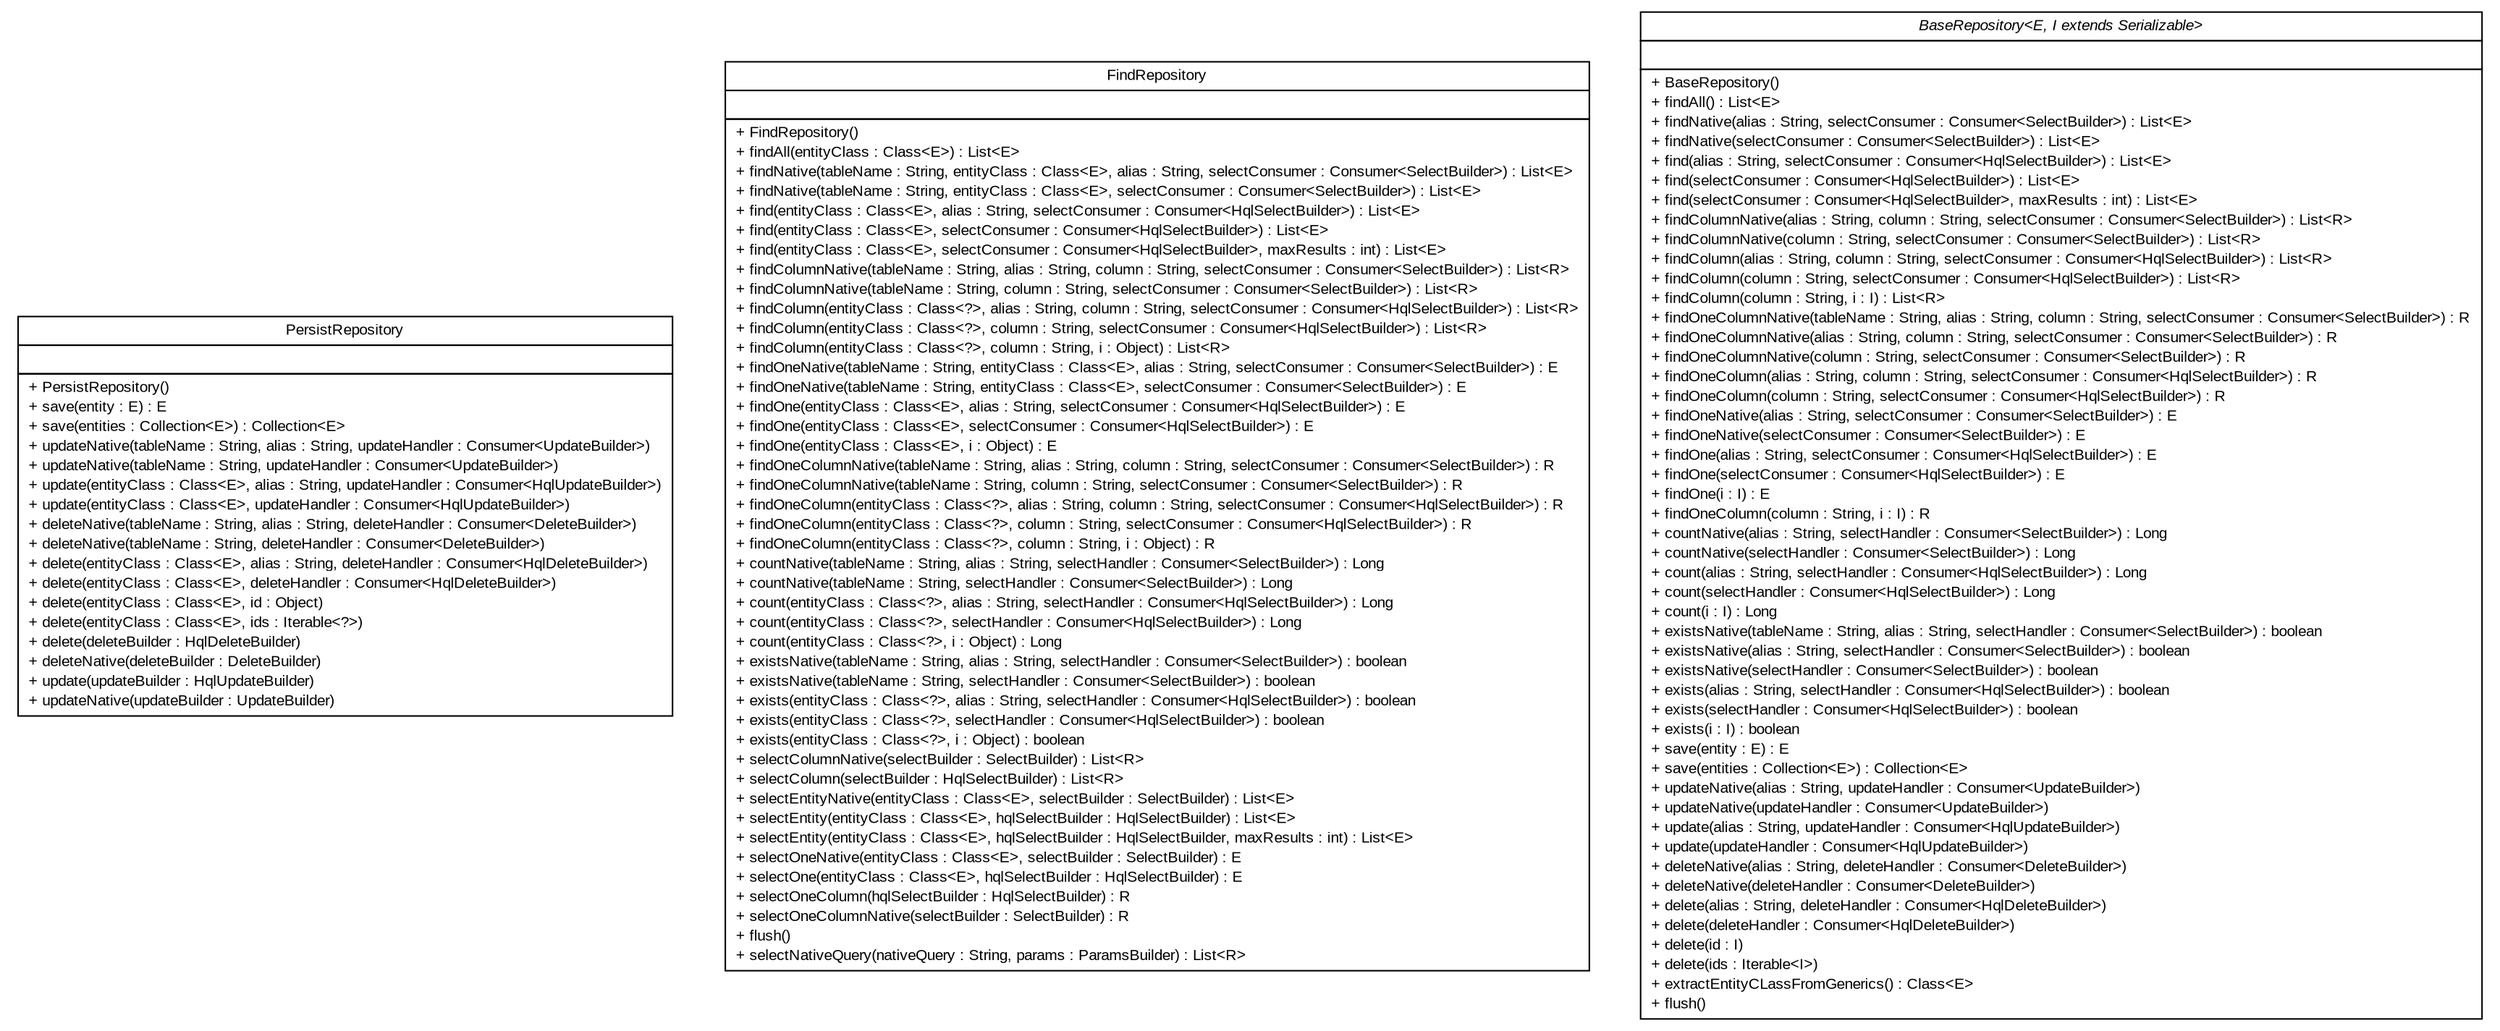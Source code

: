 #!/usr/local/bin/dot
#
# Class diagram 
# Generated by UMLGraph version R5_6 (http://www.umlgraph.org/)
#

digraph G {
	edge [fontname="arial",fontsize=10,labelfontname="arial",labelfontsize=10];
	node [fontname="arial",fontsize=10,shape=plaintext];
	nodesep=0.25;
	ranksep=0.5;
	// br.gov.to.sefaz.persistence.repository.PersistRepository
	c4981 [label=<<table title="br.gov.to.sefaz.persistence.repository.PersistRepository" border="0" cellborder="1" cellspacing="0" cellpadding="2" port="p" href="./PersistRepository.html">
		<tr><td><table border="0" cellspacing="0" cellpadding="1">
<tr><td align="center" balign="center"> PersistRepository </td></tr>
		</table></td></tr>
		<tr><td><table border="0" cellspacing="0" cellpadding="1">
<tr><td align="left" balign="left">  </td></tr>
		</table></td></tr>
		<tr><td><table border="0" cellspacing="0" cellpadding="1">
<tr><td align="left" balign="left"> + PersistRepository() </td></tr>
<tr><td align="left" balign="left"> + save(entity : E) : E </td></tr>
<tr><td align="left" balign="left"> + save(entities : Collection&lt;E&gt;) : Collection&lt;E&gt; </td></tr>
<tr><td align="left" balign="left"> + updateNative(tableName : String, alias : String, updateHandler : Consumer&lt;UpdateBuilder&gt;) </td></tr>
<tr><td align="left" balign="left"> + updateNative(tableName : String, updateHandler : Consumer&lt;UpdateBuilder&gt;) </td></tr>
<tr><td align="left" balign="left"> + update(entityClass : Class&lt;E&gt;, alias : String, updateHandler : Consumer&lt;HqlUpdateBuilder&gt;) </td></tr>
<tr><td align="left" balign="left"> + update(entityClass : Class&lt;E&gt;, updateHandler : Consumer&lt;HqlUpdateBuilder&gt;) </td></tr>
<tr><td align="left" balign="left"> + deleteNative(tableName : String, alias : String, deleteHandler : Consumer&lt;DeleteBuilder&gt;) </td></tr>
<tr><td align="left" balign="left"> + deleteNative(tableName : String, deleteHandler : Consumer&lt;DeleteBuilder&gt;) </td></tr>
<tr><td align="left" balign="left"> + delete(entityClass : Class&lt;E&gt;, alias : String, deleteHandler : Consumer&lt;HqlDeleteBuilder&gt;) </td></tr>
<tr><td align="left" balign="left"> + delete(entityClass : Class&lt;E&gt;, deleteHandler : Consumer&lt;HqlDeleteBuilder&gt;) </td></tr>
<tr><td align="left" balign="left"> + delete(entityClass : Class&lt;E&gt;, id : Object) </td></tr>
<tr><td align="left" balign="left"> + delete(entityClass : Class&lt;E&gt;, ids : Iterable&lt;?&gt;) </td></tr>
<tr><td align="left" balign="left"> + delete(deleteBuilder : HqlDeleteBuilder) </td></tr>
<tr><td align="left" balign="left"> + deleteNative(deleteBuilder : DeleteBuilder) </td></tr>
<tr><td align="left" balign="left"> + update(updateBuilder : HqlUpdateBuilder) </td></tr>
<tr><td align="left" balign="left"> + updateNative(updateBuilder : UpdateBuilder) </td></tr>
		</table></td></tr>
		</table>>, URL="./PersistRepository.html", fontname="arial", fontcolor="black", fontsize=10.0];
	// br.gov.to.sefaz.persistence.repository.FindRepository
	c4982 [label=<<table title="br.gov.to.sefaz.persistence.repository.FindRepository" border="0" cellborder="1" cellspacing="0" cellpadding="2" port="p" href="./FindRepository.html">
		<tr><td><table border="0" cellspacing="0" cellpadding="1">
<tr><td align="center" balign="center"> FindRepository </td></tr>
		</table></td></tr>
		<tr><td><table border="0" cellspacing="0" cellpadding="1">
<tr><td align="left" balign="left">  </td></tr>
		</table></td></tr>
		<tr><td><table border="0" cellspacing="0" cellpadding="1">
<tr><td align="left" balign="left"> + FindRepository() </td></tr>
<tr><td align="left" balign="left"> + findAll(entityClass : Class&lt;E&gt;) : List&lt;E&gt; </td></tr>
<tr><td align="left" balign="left"> + findNative(tableName : String, entityClass : Class&lt;E&gt;, alias : String, selectConsumer : Consumer&lt;SelectBuilder&gt;) : List&lt;E&gt; </td></tr>
<tr><td align="left" balign="left"> + findNative(tableName : String, entityClass : Class&lt;E&gt;, selectConsumer : Consumer&lt;SelectBuilder&gt;) : List&lt;E&gt; </td></tr>
<tr><td align="left" balign="left"> + find(entityClass : Class&lt;E&gt;, alias : String, selectConsumer : Consumer&lt;HqlSelectBuilder&gt;) : List&lt;E&gt; </td></tr>
<tr><td align="left" balign="left"> + find(entityClass : Class&lt;E&gt;, selectConsumer : Consumer&lt;HqlSelectBuilder&gt;) : List&lt;E&gt; </td></tr>
<tr><td align="left" balign="left"> + find(entityClass : Class&lt;E&gt;, selectConsumer : Consumer&lt;HqlSelectBuilder&gt;, maxResults : int) : List&lt;E&gt; </td></tr>
<tr><td align="left" balign="left"> + findColumnNative(tableName : String, alias : String, column : String, selectConsumer : Consumer&lt;SelectBuilder&gt;) : List&lt;R&gt; </td></tr>
<tr><td align="left" balign="left"> + findColumnNative(tableName : String, column : String, selectConsumer : Consumer&lt;SelectBuilder&gt;) : List&lt;R&gt; </td></tr>
<tr><td align="left" balign="left"> + findColumn(entityClass : Class&lt;?&gt;, alias : String, column : String, selectConsumer : Consumer&lt;HqlSelectBuilder&gt;) : List&lt;R&gt; </td></tr>
<tr><td align="left" balign="left"> + findColumn(entityClass : Class&lt;?&gt;, column : String, selectConsumer : Consumer&lt;HqlSelectBuilder&gt;) : List&lt;R&gt; </td></tr>
<tr><td align="left" balign="left"> + findColumn(entityClass : Class&lt;?&gt;, column : String, i : Object) : List&lt;R&gt; </td></tr>
<tr><td align="left" balign="left"> + findOneNative(tableName : String, entityClass : Class&lt;E&gt;, alias : String, selectConsumer : Consumer&lt;SelectBuilder&gt;) : E </td></tr>
<tr><td align="left" balign="left"> + findOneNative(tableName : String, entityClass : Class&lt;E&gt;, selectConsumer : Consumer&lt;SelectBuilder&gt;) : E </td></tr>
<tr><td align="left" balign="left"> + findOne(entityClass : Class&lt;E&gt;, alias : String, selectConsumer : Consumer&lt;HqlSelectBuilder&gt;) : E </td></tr>
<tr><td align="left" balign="left"> + findOne(entityClass : Class&lt;E&gt;, selectConsumer : Consumer&lt;HqlSelectBuilder&gt;) : E </td></tr>
<tr><td align="left" balign="left"> + findOne(entityClass : Class&lt;E&gt;, i : Object) : E </td></tr>
<tr><td align="left" balign="left"> + findOneColumnNative(tableName : String, alias : String, column : String, selectConsumer : Consumer&lt;SelectBuilder&gt;) : R </td></tr>
<tr><td align="left" balign="left"> + findOneColumnNative(tableName : String, column : String, selectConsumer : Consumer&lt;SelectBuilder&gt;) : R </td></tr>
<tr><td align="left" balign="left"> + findOneColumn(entityClass : Class&lt;?&gt;, alias : String, column : String, selectConsumer : Consumer&lt;HqlSelectBuilder&gt;) : R </td></tr>
<tr><td align="left" balign="left"> + findOneColumn(entityClass : Class&lt;?&gt;, column : String, selectConsumer : Consumer&lt;HqlSelectBuilder&gt;) : R </td></tr>
<tr><td align="left" balign="left"> + findOneColumn(entityClass : Class&lt;?&gt;, column : String, i : Object) : R </td></tr>
<tr><td align="left" balign="left"> + countNative(tableName : String, alias : String, selectHandler : Consumer&lt;SelectBuilder&gt;) : Long </td></tr>
<tr><td align="left" balign="left"> + countNative(tableName : String, selectHandler : Consumer&lt;SelectBuilder&gt;) : Long </td></tr>
<tr><td align="left" balign="left"> + count(entityClass : Class&lt;?&gt;, alias : String, selectHandler : Consumer&lt;HqlSelectBuilder&gt;) : Long </td></tr>
<tr><td align="left" balign="left"> + count(entityClass : Class&lt;?&gt;, selectHandler : Consumer&lt;HqlSelectBuilder&gt;) : Long </td></tr>
<tr><td align="left" balign="left"> + count(entityClass : Class&lt;?&gt;, i : Object) : Long </td></tr>
<tr><td align="left" balign="left"> + existsNative(tableName : String, alias : String, selectHandler : Consumer&lt;SelectBuilder&gt;) : boolean </td></tr>
<tr><td align="left" balign="left"> + existsNative(tableName : String, selectHandler : Consumer&lt;SelectBuilder&gt;) : boolean </td></tr>
<tr><td align="left" balign="left"> + exists(entityClass : Class&lt;?&gt;, alias : String, selectHandler : Consumer&lt;HqlSelectBuilder&gt;) : boolean </td></tr>
<tr><td align="left" balign="left"> + exists(entityClass : Class&lt;?&gt;, selectHandler : Consumer&lt;HqlSelectBuilder&gt;) : boolean </td></tr>
<tr><td align="left" balign="left"> + exists(entityClass : Class&lt;?&gt;, i : Object) : boolean </td></tr>
<tr><td align="left" balign="left"> + selectColumnNative(selectBuilder : SelectBuilder) : List&lt;R&gt; </td></tr>
<tr><td align="left" balign="left"> + selectColumn(selectBuilder : HqlSelectBuilder) : List&lt;R&gt; </td></tr>
<tr><td align="left" balign="left"> + selectEntityNative(entityClass : Class&lt;E&gt;, selectBuilder : SelectBuilder) : List&lt;E&gt; </td></tr>
<tr><td align="left" balign="left"> + selectEntity(entityClass : Class&lt;E&gt;, hqlSelectBuilder : HqlSelectBuilder) : List&lt;E&gt; </td></tr>
<tr><td align="left" balign="left"> + selectEntity(entityClass : Class&lt;E&gt;, hqlSelectBuilder : HqlSelectBuilder, maxResults : int) : List&lt;E&gt; </td></tr>
<tr><td align="left" balign="left"> + selectOneNative(entityClass : Class&lt;E&gt;, selectBuilder : SelectBuilder) : E </td></tr>
<tr><td align="left" balign="left"> + selectOne(entityClass : Class&lt;E&gt;, hqlSelectBuilder : HqlSelectBuilder) : E </td></tr>
<tr><td align="left" balign="left"> + selectOneColumn(hqlSelectBuilder : HqlSelectBuilder) : R </td></tr>
<tr><td align="left" balign="left"> + selectOneColumnNative(selectBuilder : SelectBuilder) : R </td></tr>
<tr><td align="left" balign="left"> + flush() </td></tr>
<tr><td align="left" balign="left"> + selectNativeQuery(nativeQuery : String, params : ParamsBuilder) : List&lt;R&gt; </td></tr>
		</table></td></tr>
		</table>>, URL="./FindRepository.html", fontname="arial", fontcolor="black", fontsize=10.0];
	// br.gov.to.sefaz.persistence.repository.BaseRepository<E, I extends java.io.Serializable>
	c4983 [label=<<table title="br.gov.to.sefaz.persistence.repository.BaseRepository" border="0" cellborder="1" cellspacing="0" cellpadding="2" port="p" href="./BaseRepository.html">
		<tr><td><table border="0" cellspacing="0" cellpadding="1">
<tr><td align="center" balign="center"><font face="arial italic"> BaseRepository&lt;E, I extends Serializable&gt; </font></td></tr>
		</table></td></tr>
		<tr><td><table border="0" cellspacing="0" cellpadding="1">
<tr><td align="left" balign="left">  </td></tr>
		</table></td></tr>
		<tr><td><table border="0" cellspacing="0" cellpadding="1">
<tr><td align="left" balign="left"> + BaseRepository() </td></tr>
<tr><td align="left" balign="left"> + findAll() : List&lt;E&gt; </td></tr>
<tr><td align="left" balign="left"> + findNative(alias : String, selectConsumer : Consumer&lt;SelectBuilder&gt;) : List&lt;E&gt; </td></tr>
<tr><td align="left" balign="left"> + findNative(selectConsumer : Consumer&lt;SelectBuilder&gt;) : List&lt;E&gt; </td></tr>
<tr><td align="left" balign="left"> + find(alias : String, selectConsumer : Consumer&lt;HqlSelectBuilder&gt;) : List&lt;E&gt; </td></tr>
<tr><td align="left" balign="left"> + find(selectConsumer : Consumer&lt;HqlSelectBuilder&gt;) : List&lt;E&gt; </td></tr>
<tr><td align="left" balign="left"> + find(selectConsumer : Consumer&lt;HqlSelectBuilder&gt;, maxResults : int) : List&lt;E&gt; </td></tr>
<tr><td align="left" balign="left"> + findColumnNative(alias : String, column : String, selectConsumer : Consumer&lt;SelectBuilder&gt;) : List&lt;R&gt; </td></tr>
<tr><td align="left" balign="left"> + findColumnNative(column : String, selectConsumer : Consumer&lt;SelectBuilder&gt;) : List&lt;R&gt; </td></tr>
<tr><td align="left" balign="left"> + findColumn(alias : String, column : String, selectConsumer : Consumer&lt;HqlSelectBuilder&gt;) : List&lt;R&gt; </td></tr>
<tr><td align="left" balign="left"> + findColumn(column : String, selectConsumer : Consumer&lt;HqlSelectBuilder&gt;) : List&lt;R&gt; </td></tr>
<tr><td align="left" balign="left"> + findColumn(column : String, i : I) : List&lt;R&gt; </td></tr>
<tr><td align="left" balign="left"> + findOneColumnNative(tableName : String, alias : String, column : String, selectConsumer : Consumer&lt;SelectBuilder&gt;) : R </td></tr>
<tr><td align="left" balign="left"> + findOneColumnNative(alias : String, column : String, selectConsumer : Consumer&lt;SelectBuilder&gt;) : R </td></tr>
<tr><td align="left" balign="left"> + findOneColumnNative(column : String, selectConsumer : Consumer&lt;SelectBuilder&gt;) : R </td></tr>
<tr><td align="left" balign="left"> + findOneColumn(alias : String, column : String, selectConsumer : Consumer&lt;HqlSelectBuilder&gt;) : R </td></tr>
<tr><td align="left" balign="left"> + findOneColumn(column : String, selectConsumer : Consumer&lt;HqlSelectBuilder&gt;) : R </td></tr>
<tr><td align="left" balign="left"> + findOneNative(alias : String, selectConsumer : Consumer&lt;SelectBuilder&gt;) : E </td></tr>
<tr><td align="left" balign="left"> + findOneNative(selectConsumer : Consumer&lt;SelectBuilder&gt;) : E </td></tr>
<tr><td align="left" balign="left"> + findOne(alias : String, selectConsumer : Consumer&lt;HqlSelectBuilder&gt;) : E </td></tr>
<tr><td align="left" balign="left"> + findOne(selectConsumer : Consumer&lt;HqlSelectBuilder&gt;) : E </td></tr>
<tr><td align="left" balign="left"> + findOne(i : I) : E </td></tr>
<tr><td align="left" balign="left"> + findOneColumn(column : String, i : I) : R </td></tr>
<tr><td align="left" balign="left"> + countNative(alias : String, selectHandler : Consumer&lt;SelectBuilder&gt;) : Long </td></tr>
<tr><td align="left" balign="left"> + countNative(selectHandler : Consumer&lt;SelectBuilder&gt;) : Long </td></tr>
<tr><td align="left" balign="left"> + count(alias : String, selectHandler : Consumer&lt;HqlSelectBuilder&gt;) : Long </td></tr>
<tr><td align="left" balign="left"> + count(selectHandler : Consumer&lt;HqlSelectBuilder&gt;) : Long </td></tr>
<tr><td align="left" balign="left"> + count(i : I) : Long </td></tr>
<tr><td align="left" balign="left"> + existsNative(tableName : String, alias : String, selectHandler : Consumer&lt;SelectBuilder&gt;) : boolean </td></tr>
<tr><td align="left" balign="left"> + existsNative(alias : String, selectHandler : Consumer&lt;SelectBuilder&gt;) : boolean </td></tr>
<tr><td align="left" balign="left"> + existsNative(selectHandler : Consumer&lt;SelectBuilder&gt;) : boolean </td></tr>
<tr><td align="left" balign="left"> + exists(alias : String, selectHandler : Consumer&lt;HqlSelectBuilder&gt;) : boolean </td></tr>
<tr><td align="left" balign="left"> + exists(selectHandler : Consumer&lt;HqlSelectBuilder&gt;) : boolean </td></tr>
<tr><td align="left" balign="left"> + exists(i : I) : boolean </td></tr>
<tr><td align="left" balign="left"> + save(entity : E) : E </td></tr>
<tr><td align="left" balign="left"> + save(entities : Collection&lt;E&gt;) : Collection&lt;E&gt; </td></tr>
<tr><td align="left" balign="left"> + updateNative(alias : String, updateHandler : Consumer&lt;UpdateBuilder&gt;) </td></tr>
<tr><td align="left" balign="left"> + updateNative(updateHandler : Consumer&lt;UpdateBuilder&gt;) </td></tr>
<tr><td align="left" balign="left"> + update(alias : String, updateHandler : Consumer&lt;HqlUpdateBuilder&gt;) </td></tr>
<tr><td align="left" balign="left"> + update(updateHandler : Consumer&lt;HqlUpdateBuilder&gt;) </td></tr>
<tr><td align="left" balign="left"> + deleteNative(alias : String, deleteHandler : Consumer&lt;DeleteBuilder&gt;) </td></tr>
<tr><td align="left" balign="left"> + deleteNative(deleteHandler : Consumer&lt;DeleteBuilder&gt;) </td></tr>
<tr><td align="left" balign="left"> + delete(alias : String, deleteHandler : Consumer&lt;HqlDeleteBuilder&gt;) </td></tr>
<tr><td align="left" balign="left"> + delete(deleteHandler : Consumer&lt;HqlDeleteBuilder&gt;) </td></tr>
<tr><td align="left" balign="left"> + delete(id : I) </td></tr>
<tr><td align="left" balign="left"> + delete(ids : Iterable&lt;I&gt;) </td></tr>
<tr><td align="left" balign="left"> + extractEntityCLassFromGenerics() : Class&lt;E&gt; </td></tr>
<tr><td align="left" balign="left"> + flush() </td></tr>
		</table></td></tr>
		</table>>, URL="./BaseRepository.html", fontname="arial", fontcolor="black", fontsize=10.0];
}

